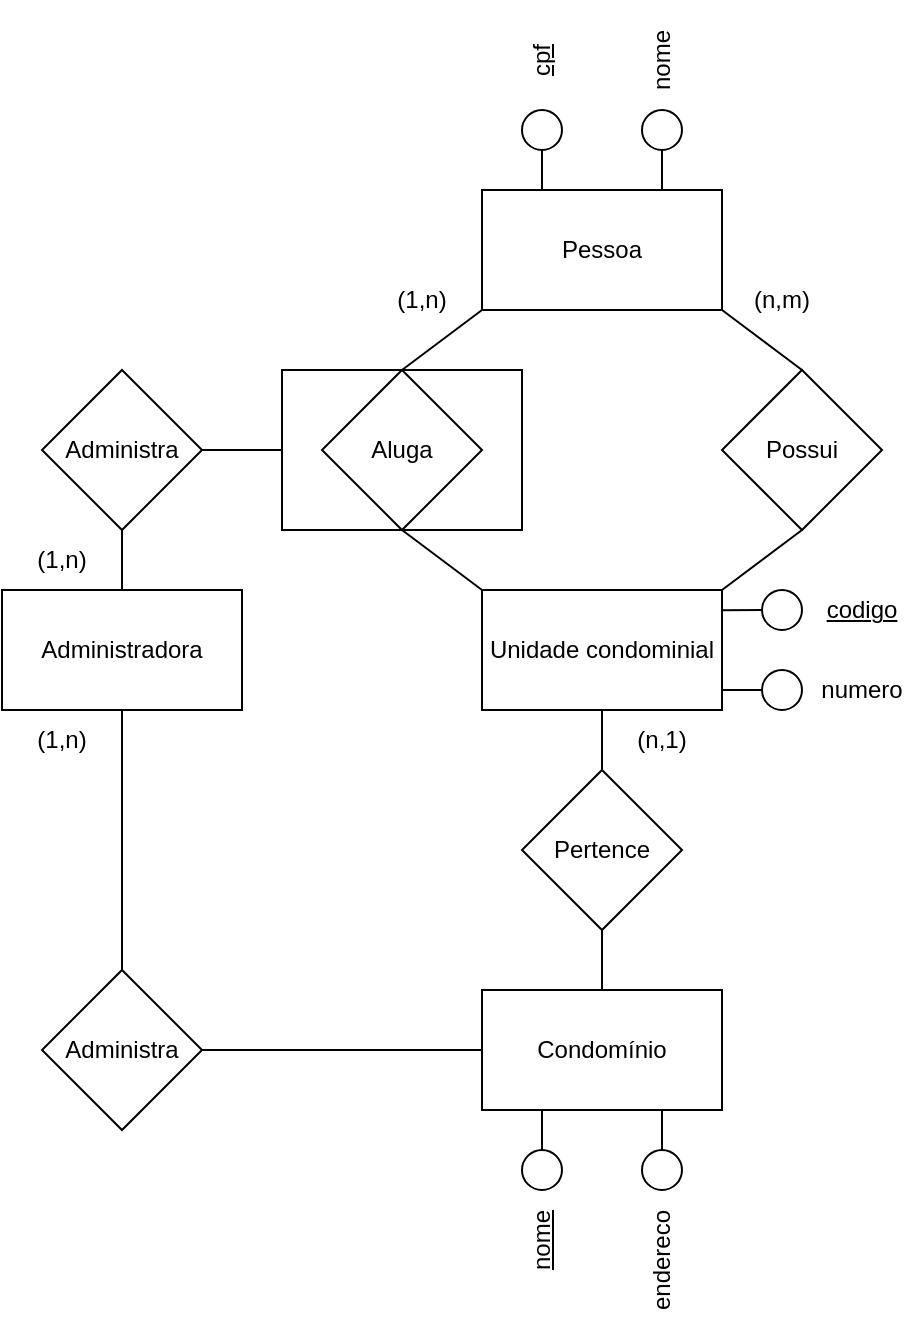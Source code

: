<mxfile version="17.4.5" type="github">
  <diagram id="hVVn43vC36BYdRfXm3u4" name="Page-1">
    <mxGraphModel dx="1067" dy="483" grid="1" gridSize="10" guides="1" tooltips="1" connect="1" arrows="1" fold="1" page="1" pageScale="1" pageWidth="827" pageHeight="1169" math="0" shadow="0">
      <root>
        <mxCell id="0" />
        <mxCell id="1" parent="0" />
        <mxCell id="q5JTnPqhsmbvpgsx1VYT-4" value="" style="rounded=0;whiteSpace=wrap;html=1;" vertex="1" parent="1">
          <mxGeometry x="280" y="460" width="120" height="80" as="geometry" />
        </mxCell>
        <mxCell id="q5JTnPqhsmbvpgsx1VYT-2" value="Pessoa" style="rounded=0;whiteSpace=wrap;html=1;" vertex="1" parent="1">
          <mxGeometry x="380" y="370" width="120" height="60" as="geometry" />
        </mxCell>
        <mxCell id="q5JTnPqhsmbvpgsx1VYT-3" value="Aluga" style="rhombus;whiteSpace=wrap;html=1;" vertex="1" parent="1">
          <mxGeometry x="300" y="460" width="80" height="80" as="geometry" />
        </mxCell>
        <mxCell id="q5JTnPqhsmbvpgsx1VYT-6" value="" style="endArrow=none;html=1;rounded=0;exitX=0.5;exitY=0;exitDx=0;exitDy=0;" edge="1" parent="1" source="q5JTnPqhsmbvpgsx1VYT-3">
          <mxGeometry width="50" height="50" relative="1" as="geometry">
            <mxPoint x="330" y="480" as="sourcePoint" />
            <mxPoint x="380" y="430" as="targetPoint" />
          </mxGeometry>
        </mxCell>
        <mxCell id="q5JTnPqhsmbvpgsx1VYT-7" value="Possui" style="rhombus;whiteSpace=wrap;html=1;" vertex="1" parent="1">
          <mxGeometry x="500" y="460" width="80" height="80" as="geometry" />
        </mxCell>
        <mxCell id="q5JTnPqhsmbvpgsx1VYT-8" value="" style="endArrow=none;html=1;rounded=0;entryX=1;entryY=1;entryDx=0;entryDy=0;exitX=0.5;exitY=0;exitDx=0;exitDy=0;" edge="1" parent="1" source="q5JTnPqhsmbvpgsx1VYT-7" target="q5JTnPqhsmbvpgsx1VYT-2">
          <mxGeometry width="50" height="50" relative="1" as="geometry">
            <mxPoint x="460" y="490" as="sourcePoint" />
            <mxPoint x="510" y="440" as="targetPoint" />
          </mxGeometry>
        </mxCell>
        <mxCell id="q5JTnPqhsmbvpgsx1VYT-9" value="Unidade condominial" style="rounded=0;whiteSpace=wrap;html=1;" vertex="1" parent="1">
          <mxGeometry x="380" y="570" width="120" height="60" as="geometry" />
        </mxCell>
        <mxCell id="q5JTnPqhsmbvpgsx1VYT-10" value="" style="endArrow=none;html=1;rounded=0;exitX=0;exitY=0;exitDx=0;exitDy=0;" edge="1" parent="1" source="q5JTnPqhsmbvpgsx1VYT-9">
          <mxGeometry width="50" height="50" relative="1" as="geometry">
            <mxPoint x="290" y="590" as="sourcePoint" />
            <mxPoint x="340" y="540" as="targetPoint" />
          </mxGeometry>
        </mxCell>
        <mxCell id="q5JTnPqhsmbvpgsx1VYT-11" value="" style="endArrow=none;html=1;rounded=0;entryX=0.5;entryY=1;entryDx=0;entryDy=0;" edge="1" parent="1" target="q5JTnPqhsmbvpgsx1VYT-7">
          <mxGeometry width="50" height="50" relative="1" as="geometry">
            <mxPoint x="500" y="570" as="sourcePoint" />
            <mxPoint x="550" y="520" as="targetPoint" />
          </mxGeometry>
        </mxCell>
        <mxCell id="q5JTnPqhsmbvpgsx1VYT-12" value="(n,m)" style="text;html=1;strokeColor=none;fillColor=none;align=center;verticalAlign=middle;whiteSpace=wrap;rounded=0;" vertex="1" parent="1">
          <mxGeometry x="500" y="410" width="60" height="30" as="geometry" />
        </mxCell>
        <mxCell id="q5JTnPqhsmbvpgsx1VYT-13" value="(1,n)" style="text;html=1;strokeColor=none;fillColor=none;align=center;verticalAlign=middle;whiteSpace=wrap;rounded=0;" vertex="1" parent="1">
          <mxGeometry x="320" y="410" width="60" height="30" as="geometry" />
        </mxCell>
        <mxCell id="q5JTnPqhsmbvpgsx1VYT-14" value="Pertence" style="rhombus;whiteSpace=wrap;html=1;" vertex="1" parent="1">
          <mxGeometry x="400" y="660" width="80" height="80" as="geometry" />
        </mxCell>
        <mxCell id="q5JTnPqhsmbvpgsx1VYT-15" value="" style="endArrow=none;html=1;rounded=0;exitX=0.5;exitY=0;exitDx=0;exitDy=0;" edge="1" parent="1" source="q5JTnPqhsmbvpgsx1VYT-14">
          <mxGeometry width="50" height="50" relative="1" as="geometry">
            <mxPoint x="390" y="680" as="sourcePoint" />
            <mxPoint x="440" y="630" as="targetPoint" />
          </mxGeometry>
        </mxCell>
        <mxCell id="q5JTnPqhsmbvpgsx1VYT-16" value="Condomínio" style="rounded=0;whiteSpace=wrap;html=1;" vertex="1" parent="1">
          <mxGeometry x="380" y="770" width="120" height="60" as="geometry" />
        </mxCell>
        <mxCell id="q5JTnPqhsmbvpgsx1VYT-17" value="" style="endArrow=none;html=1;rounded=0;exitX=0.5;exitY=0;exitDx=0;exitDy=0;" edge="1" parent="1" source="q5JTnPqhsmbvpgsx1VYT-16">
          <mxGeometry width="50" height="50" relative="1" as="geometry">
            <mxPoint x="390" y="790" as="sourcePoint" />
            <mxPoint x="440" y="740" as="targetPoint" />
          </mxGeometry>
        </mxCell>
        <mxCell id="q5JTnPqhsmbvpgsx1VYT-18" value="(n,1)" style="text;html=1;strokeColor=none;fillColor=none;align=center;verticalAlign=middle;whiteSpace=wrap;rounded=0;" vertex="1" parent="1">
          <mxGeometry x="440" y="630" width="60" height="30" as="geometry" />
        </mxCell>
        <mxCell id="q5JTnPqhsmbvpgsx1VYT-19" value="Administradora" style="rounded=0;whiteSpace=wrap;html=1;" vertex="1" parent="1">
          <mxGeometry x="140" y="570" width="120" height="60" as="geometry" />
        </mxCell>
        <mxCell id="q5JTnPqhsmbvpgsx1VYT-20" value="Administra" style="rhombus;whiteSpace=wrap;html=1;" vertex="1" parent="1">
          <mxGeometry x="160" y="460" width="80" height="80" as="geometry" />
        </mxCell>
        <mxCell id="q5JTnPqhsmbvpgsx1VYT-21" value="Administra" style="rhombus;whiteSpace=wrap;html=1;" vertex="1" parent="1">
          <mxGeometry x="160" y="760" width="80" height="80" as="geometry" />
        </mxCell>
        <mxCell id="q5JTnPqhsmbvpgsx1VYT-22" value="" style="endArrow=none;html=1;rounded=0;entryX=0.5;entryY=1;entryDx=0;entryDy=0;exitX=0.5;exitY=0;exitDx=0;exitDy=0;" edge="1" parent="1" source="q5JTnPqhsmbvpgsx1VYT-21" target="q5JTnPqhsmbvpgsx1VYT-19">
          <mxGeometry width="50" height="50" relative="1" as="geometry">
            <mxPoint x="210" y="760" as="sourcePoint" />
            <mxPoint x="260" y="710" as="targetPoint" />
          </mxGeometry>
        </mxCell>
        <mxCell id="q5JTnPqhsmbvpgsx1VYT-23" value="" style="endArrow=none;html=1;rounded=0;entryX=0;entryY=0.5;entryDx=0;entryDy=0;" edge="1" parent="1" target="q5JTnPqhsmbvpgsx1VYT-16">
          <mxGeometry width="50" height="50" relative="1" as="geometry">
            <mxPoint x="240" y="800" as="sourcePoint" />
            <mxPoint x="290" y="750" as="targetPoint" />
          </mxGeometry>
        </mxCell>
        <mxCell id="q5JTnPqhsmbvpgsx1VYT-24" value="" style="endArrow=none;html=1;rounded=0;exitX=0.5;exitY=0;exitDx=0;exitDy=0;" edge="1" parent="1" source="q5JTnPqhsmbvpgsx1VYT-19">
          <mxGeometry width="50" height="50" relative="1" as="geometry">
            <mxPoint x="150" y="590" as="sourcePoint" />
            <mxPoint x="200" y="540" as="targetPoint" />
          </mxGeometry>
        </mxCell>
        <mxCell id="q5JTnPqhsmbvpgsx1VYT-25" value="" style="endArrow=none;html=1;rounded=0;entryX=0;entryY=0.5;entryDx=0;entryDy=0;" edge="1" parent="1" target="q5JTnPqhsmbvpgsx1VYT-4">
          <mxGeometry width="50" height="50" relative="1" as="geometry">
            <mxPoint x="240" y="500" as="sourcePoint" />
            <mxPoint x="290" y="450" as="targetPoint" />
          </mxGeometry>
        </mxCell>
        <mxCell id="q5JTnPqhsmbvpgsx1VYT-28" value="(1,n)" style="text;html=1;strokeColor=none;fillColor=none;align=center;verticalAlign=middle;whiteSpace=wrap;rounded=0;" vertex="1" parent="1">
          <mxGeometry x="140" y="540" width="60" height="30" as="geometry" />
        </mxCell>
        <mxCell id="q5JTnPqhsmbvpgsx1VYT-29" value="(1,n)" style="text;html=1;strokeColor=none;fillColor=none;align=center;verticalAlign=middle;whiteSpace=wrap;rounded=0;" vertex="1" parent="1">
          <mxGeometry x="140" y="630" width="60" height="30" as="geometry" />
        </mxCell>
        <mxCell id="q5JTnPqhsmbvpgsx1VYT-30" value="" style="ellipse;whiteSpace=wrap;html=1;aspect=fixed;" vertex="1" parent="1">
          <mxGeometry x="400" y="850" width="20" height="20" as="geometry" />
        </mxCell>
        <mxCell id="q5JTnPqhsmbvpgsx1VYT-31" value="" style="ellipse;whiteSpace=wrap;html=1;aspect=fixed;" vertex="1" parent="1">
          <mxGeometry x="460" y="850" width="20" height="20" as="geometry" />
        </mxCell>
        <mxCell id="q5JTnPqhsmbvpgsx1VYT-32" value="" style="endArrow=none;html=1;rounded=0;exitX=0.5;exitY=0;exitDx=0;exitDy=0;" edge="1" parent="1" source="q5JTnPqhsmbvpgsx1VYT-30">
          <mxGeometry width="50" height="50" relative="1" as="geometry">
            <mxPoint x="360" y="880" as="sourcePoint" />
            <mxPoint x="410" y="830" as="targetPoint" />
          </mxGeometry>
        </mxCell>
        <mxCell id="q5JTnPqhsmbvpgsx1VYT-33" value="" style="endArrow=none;html=1;rounded=0;exitX=0.5;exitY=0;exitDx=0;exitDy=0;" edge="1" parent="1" source="q5JTnPqhsmbvpgsx1VYT-31">
          <mxGeometry width="50" height="50" relative="1" as="geometry">
            <mxPoint x="420" y="880" as="sourcePoint" />
            <mxPoint x="470" y="830" as="targetPoint" />
          </mxGeometry>
        </mxCell>
        <mxCell id="q5JTnPqhsmbvpgsx1VYT-34" value="endereco" style="text;html=1;strokeColor=none;fillColor=none;align=center;verticalAlign=middle;whiteSpace=wrap;rounded=0;rotation=-90;" vertex="1" parent="1">
          <mxGeometry x="440" y="890" width="60" height="30" as="geometry" />
        </mxCell>
        <mxCell id="q5JTnPqhsmbvpgsx1VYT-35" value="&lt;u&gt;nome&lt;/u&gt;" style="text;html=1;strokeColor=none;fillColor=none;align=center;verticalAlign=middle;whiteSpace=wrap;rounded=0;rotation=-90;" vertex="1" parent="1">
          <mxGeometry x="380" y="880" width="60" height="30" as="geometry" />
        </mxCell>
        <mxCell id="q5JTnPqhsmbvpgsx1VYT-36" value="" style="ellipse;whiteSpace=wrap;html=1;aspect=fixed;" vertex="1" parent="1">
          <mxGeometry x="400" y="330" width="20" height="20" as="geometry" />
        </mxCell>
        <mxCell id="q5JTnPqhsmbvpgsx1VYT-37" value="" style="ellipse;whiteSpace=wrap;html=1;aspect=fixed;" vertex="1" parent="1">
          <mxGeometry x="460" y="330" width="20" height="20" as="geometry" />
        </mxCell>
        <mxCell id="q5JTnPqhsmbvpgsx1VYT-38" value="" style="endArrow=none;html=1;rounded=0;entryX=0.5;entryY=1;entryDx=0;entryDy=0;" edge="1" parent="1" target="q5JTnPqhsmbvpgsx1VYT-36">
          <mxGeometry width="50" height="50" relative="1" as="geometry">
            <mxPoint x="410" y="370" as="sourcePoint" />
            <mxPoint x="460" y="320" as="targetPoint" />
          </mxGeometry>
        </mxCell>
        <mxCell id="q5JTnPqhsmbvpgsx1VYT-39" value="" style="endArrow=none;html=1;rounded=0;entryX=0.5;entryY=1;entryDx=0;entryDy=0;" edge="1" parent="1" target="q5JTnPqhsmbvpgsx1VYT-37">
          <mxGeometry width="50" height="50" relative="1" as="geometry">
            <mxPoint x="470" y="370" as="sourcePoint" />
            <mxPoint x="520" y="320" as="targetPoint" />
          </mxGeometry>
        </mxCell>
        <mxCell id="q5JTnPqhsmbvpgsx1VYT-40" value="&lt;u&gt;cpf&lt;/u&gt;" style="text;html=1;strokeColor=none;fillColor=none;align=center;verticalAlign=middle;whiteSpace=wrap;rounded=0;rotation=-90;" vertex="1" parent="1">
          <mxGeometry x="380" y="290" width="60" height="30" as="geometry" />
        </mxCell>
        <mxCell id="q5JTnPqhsmbvpgsx1VYT-41" value="nome" style="text;html=1;strokeColor=none;fillColor=none;align=center;verticalAlign=middle;whiteSpace=wrap;rounded=0;rotation=-90;" vertex="1" parent="1">
          <mxGeometry x="440" y="290" width="60" height="30" as="geometry" />
        </mxCell>
        <mxCell id="q5JTnPqhsmbvpgsx1VYT-42" value="" style="ellipse;whiteSpace=wrap;html=1;aspect=fixed;" vertex="1" parent="1">
          <mxGeometry x="520" y="570" width="20" height="20" as="geometry" />
        </mxCell>
        <mxCell id="q5JTnPqhsmbvpgsx1VYT-43" value="" style="ellipse;whiteSpace=wrap;html=1;aspect=fixed;" vertex="1" parent="1">
          <mxGeometry x="520" y="610" width="20" height="20" as="geometry" />
        </mxCell>
        <mxCell id="q5JTnPqhsmbvpgsx1VYT-44" value="" style="endArrow=none;html=1;rounded=0;entryX=0;entryY=0.5;entryDx=0;entryDy=0;" edge="1" parent="1" target="q5JTnPqhsmbvpgsx1VYT-43">
          <mxGeometry width="50" height="50" relative="1" as="geometry">
            <mxPoint x="500" y="620" as="sourcePoint" />
            <mxPoint x="550" y="570" as="targetPoint" />
          </mxGeometry>
        </mxCell>
        <mxCell id="q5JTnPqhsmbvpgsx1VYT-46" value="" style="endArrow=none;html=1;rounded=0;exitX=0.999;exitY=0.169;exitDx=0;exitDy=0;exitPerimeter=0;" edge="1" parent="1" source="q5JTnPqhsmbvpgsx1VYT-9">
          <mxGeometry width="50" height="50" relative="1" as="geometry">
            <mxPoint x="470" y="630" as="sourcePoint" />
            <mxPoint x="520" y="580" as="targetPoint" />
          </mxGeometry>
        </mxCell>
        <mxCell id="q5JTnPqhsmbvpgsx1VYT-47" value="&lt;u&gt;codigo&lt;/u&gt;" style="text;html=1;strokeColor=none;fillColor=none;align=center;verticalAlign=middle;whiteSpace=wrap;rounded=0;" vertex="1" parent="1">
          <mxGeometry x="540" y="565" width="60" height="30" as="geometry" />
        </mxCell>
        <mxCell id="q5JTnPqhsmbvpgsx1VYT-48" value="numero" style="text;html=1;strokeColor=none;fillColor=none;align=center;verticalAlign=middle;whiteSpace=wrap;rounded=0;" vertex="1" parent="1">
          <mxGeometry x="540" y="605" width="60" height="30" as="geometry" />
        </mxCell>
      </root>
    </mxGraphModel>
  </diagram>
</mxfile>
